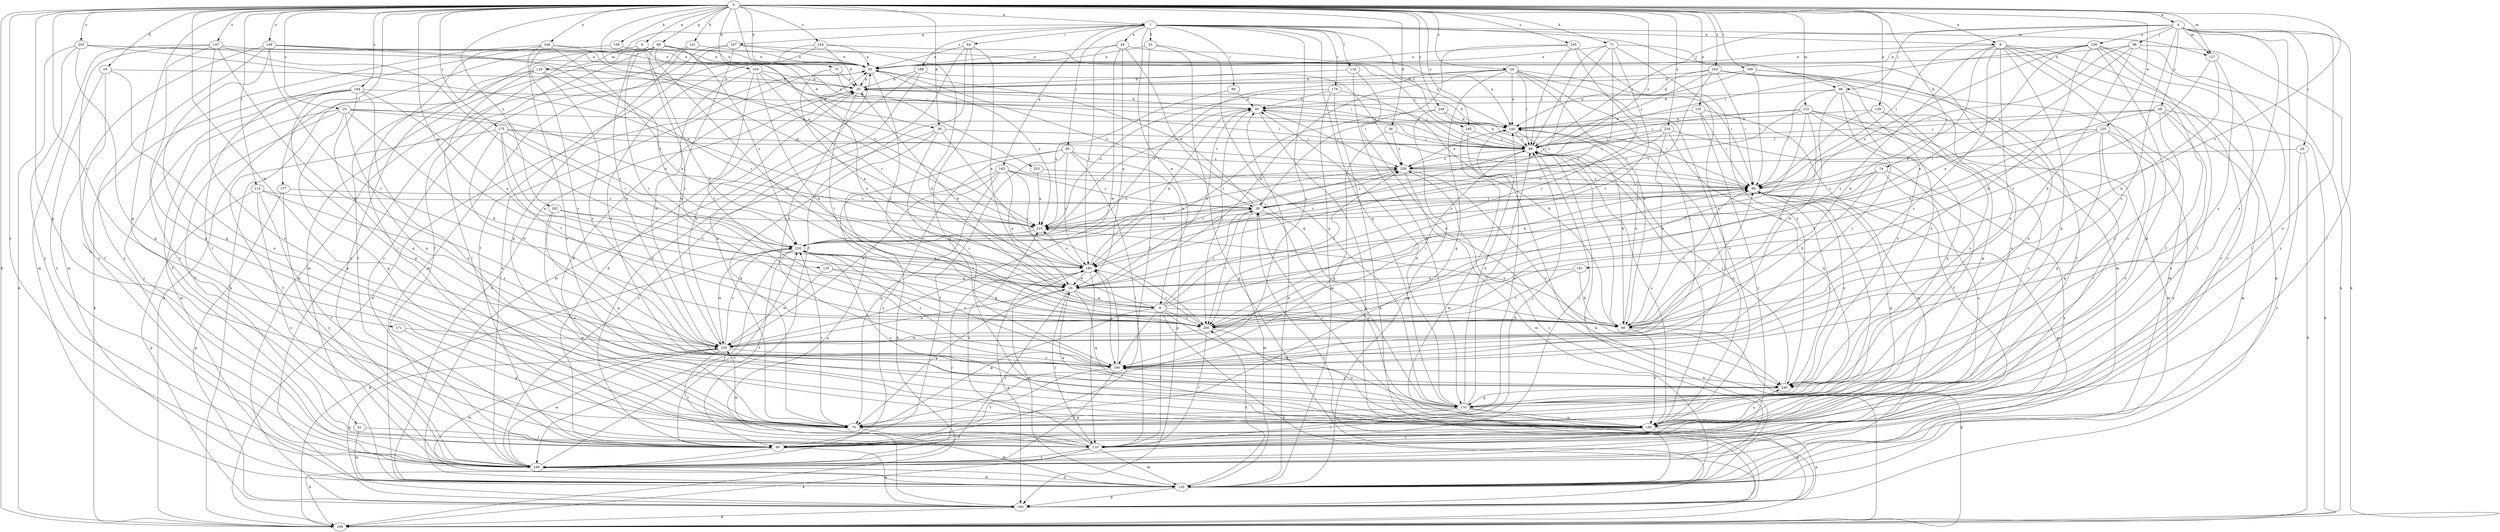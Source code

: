 strict digraph  {
0;
1;
4;
6;
8;
9;
10;
19;
20;
24;
25;
28;
29;
30;
36;
39;
40;
44;
50;
52;
60;
61;
68;
70;
71;
74;
75;
80;
84;
85;
89;
90;
96;
98;
99;
101;
105;
108;
109;
115;
116;
119;
122;
125;
127;
129;
130;
135;
139;
140;
147;
149;
150;
160;
163;
167;
170;
171;
175;
177;
179;
180;
181;
182;
184;
185;
188;
190;
199;
200;
203;
210;
220;
225;
230;
234;
236;
240;
244;
245;
246;
248;
249;
250;
253;
259;
0 -> 1  [label=a];
0 -> 4  [label=a];
0 -> 6  [label=a];
0 -> 8  [label=a];
0 -> 19  [label=b];
0 -> 24  [label=c];
0 -> 25  [label=c];
0 -> 36  [label=d];
0 -> 39  [label=d];
0 -> 61  [label=g];
0 -> 68  [label=g];
0 -> 70  [label=g];
0 -> 71  [label=h];
0 -> 74  [label=h];
0 -> 75  [label=h];
0 -> 101  [label=k];
0 -> 105  [label=k];
0 -> 108  [label=k];
0 -> 109  [label=k];
0 -> 115  [label=l];
0 -> 122  [label=m];
0 -> 125  [label=m];
0 -> 127  [label=m];
0 -> 135  [label=n];
0 -> 139  [label=n];
0 -> 147  [label=o];
0 -> 149  [label=o];
0 -> 171  [label=r];
0 -> 175  [label=r];
0 -> 177  [label=r];
0 -> 181  [label=s];
0 -> 182  [label=s];
0 -> 184  [label=s];
0 -> 185  [label=s];
0 -> 199  [label=t];
0 -> 203  [label=u];
0 -> 210  [label=u];
0 -> 225  [label=w];
0 -> 230  [label=w];
0 -> 234  [label=x];
0 -> 244  [label=y];
0 -> 245  [label=y];
0 -> 246  [label=y];
0 -> 248  [label=y];
0 -> 249  [label=y];
0 -> 250  [label=z];
0 -> 253  [label=z];
0 -> 259  [label=z];
1 -> 8  [label=a];
1 -> 9  [label=a];
1 -> 44  [label=e];
1 -> 52  [label=f];
1 -> 84  [label=i];
1 -> 85  [label=i];
1 -> 89  [label=i];
1 -> 96  [label=j];
1 -> 116  [label=l];
1 -> 127  [label=m];
1 -> 160  [label=p];
1 -> 163  [label=q];
1 -> 167  [label=q];
1 -> 170  [label=q];
1 -> 179  [label=r];
1 -> 185  [label=s];
1 -> 188  [label=s];
1 -> 190  [label=s];
4 -> 28  [label=c];
4 -> 29  [label=c];
4 -> 90  [label=i];
4 -> 96  [label=j];
4 -> 98  [label=j];
4 -> 99  [label=j];
4 -> 119  [label=l];
4 -> 127  [label=m];
4 -> 150  [label=o];
4 -> 190  [label=s];
4 -> 236  [label=x];
4 -> 240  [label=x];
4 -> 249  [label=y];
6 -> 9  [label=a];
6 -> 39  [label=d];
6 -> 129  [label=m];
6 -> 200  [label=t];
6 -> 210  [label=u];
6 -> 230  [label=w];
8 -> 50  [label=e];
8 -> 60  [label=f];
8 -> 80  [label=h];
8 -> 150  [label=o];
8 -> 160  [label=p];
8 -> 170  [label=q];
8 -> 190  [label=s];
8 -> 200  [label=t];
8 -> 240  [label=x];
8 -> 249  [label=y];
9 -> 20  [label=b];
9 -> 30  [label=c];
9 -> 50  [label=e];
9 -> 70  [label=g];
9 -> 80  [label=h];
9 -> 90  [label=i];
9 -> 109  [label=k];
9 -> 119  [label=l];
9 -> 170  [label=q];
9 -> 190  [label=s];
9 -> 200  [label=t];
9 -> 259  [label=z];
10 -> 9  [label=a];
10 -> 40  [label=d];
10 -> 70  [label=g];
10 -> 119  [label=l];
10 -> 170  [label=q];
10 -> 220  [label=v];
10 -> 249  [label=y];
19 -> 20  [label=b];
19 -> 60  [label=f];
19 -> 150  [label=o];
19 -> 249  [label=y];
20 -> 40  [label=d];
20 -> 99  [label=j];
20 -> 200  [label=t];
24 -> 10  [label=a];
24 -> 20  [label=b];
24 -> 70  [label=g];
24 -> 80  [label=h];
24 -> 90  [label=i];
24 -> 99  [label=j];
24 -> 140  [label=n];
24 -> 150  [label=o];
24 -> 190  [label=s];
24 -> 220  [label=v];
25 -> 60  [label=f];
25 -> 70  [label=g];
25 -> 80  [label=h];
25 -> 130  [label=m];
25 -> 140  [label=n];
25 -> 210  [label=u];
25 -> 220  [label=v];
25 -> 240  [label=x];
28 -> 10  [label=a];
28 -> 99  [label=j];
28 -> 109  [label=k];
28 -> 130  [label=m];
28 -> 140  [label=n];
28 -> 150  [label=o];
28 -> 190  [label=s];
29 -> 109  [label=k];
29 -> 249  [label=y];
29 -> 259  [label=z];
30 -> 50  [label=e];
30 -> 130  [label=m];
30 -> 150  [label=o];
30 -> 200  [label=t];
30 -> 210  [label=u];
30 -> 259  [label=z];
36 -> 70  [label=g];
36 -> 99  [label=j];
36 -> 259  [label=z];
39 -> 70  [label=g];
39 -> 99  [label=j];
39 -> 190  [label=s];
39 -> 200  [label=t];
39 -> 249  [label=y];
40 -> 140  [label=n];
40 -> 160  [label=p];
40 -> 200  [label=t];
40 -> 220  [label=v];
40 -> 259  [label=z];
44 -> 10  [label=a];
44 -> 50  [label=e];
44 -> 140  [label=n];
44 -> 170  [label=q];
44 -> 180  [label=r];
44 -> 230  [label=w];
50 -> 20  [label=b];
50 -> 30  [label=c];
50 -> 200  [label=t];
50 -> 210  [label=u];
52 -> 50  [label=e];
52 -> 60  [label=f];
52 -> 160  [label=p];
52 -> 170  [label=q];
60 -> 20  [label=b];
60 -> 99  [label=j];
60 -> 109  [label=k];
60 -> 160  [label=p];
61 -> 119  [label=l];
61 -> 130  [label=m];
68 -> 50  [label=e];
68 -> 60  [label=f];
68 -> 80  [label=h];
68 -> 99  [label=j];
68 -> 109  [label=k];
68 -> 130  [label=m];
68 -> 200  [label=t];
68 -> 220  [label=v];
68 -> 249  [label=y];
70 -> 20  [label=b];
70 -> 130  [label=m];
70 -> 140  [label=n];
70 -> 220  [label=v];
71 -> 50  [label=e];
71 -> 99  [label=j];
71 -> 130  [label=m];
71 -> 180  [label=r];
71 -> 190  [label=s];
71 -> 200  [label=t];
71 -> 220  [label=v];
74 -> 10  [label=a];
74 -> 30  [label=c];
74 -> 80  [label=h];
74 -> 90  [label=i];
74 -> 150  [label=o];
74 -> 249  [label=y];
75 -> 10  [label=a];
75 -> 20  [label=b];
75 -> 90  [label=i];
80 -> 90  [label=i];
80 -> 99  [label=j];
80 -> 109  [label=k];
80 -> 140  [label=n];
80 -> 150  [label=o];
80 -> 210  [label=u];
84 -> 10  [label=a];
84 -> 50  [label=e];
84 -> 60  [label=f];
84 -> 70  [label=g];
84 -> 150  [label=o];
85 -> 60  [label=f];
85 -> 109  [label=k];
85 -> 119  [label=l];
85 -> 160  [label=p];
85 -> 180  [label=r];
85 -> 249  [label=y];
85 -> 259  [label=z];
89 -> 40  [label=d];
89 -> 210  [label=u];
90 -> 30  [label=c];
90 -> 70  [label=g];
90 -> 130  [label=m];
90 -> 210  [label=u];
90 -> 240  [label=x];
96 -> 40  [label=d];
96 -> 70  [label=g];
96 -> 90  [label=i];
96 -> 190  [label=s];
96 -> 230  [label=w];
96 -> 240  [label=x];
98 -> 10  [label=a];
98 -> 50  [label=e];
98 -> 80  [label=h];
98 -> 90  [label=i];
98 -> 109  [label=k];
98 -> 119  [label=l];
99 -> 40  [label=d];
99 -> 150  [label=o];
99 -> 180  [label=r];
99 -> 259  [label=z];
101 -> 50  [label=e];
101 -> 70  [label=g];
101 -> 160  [label=p];
105 -> 20  [label=b];
105 -> 80  [label=h];
105 -> 99  [label=j];
105 -> 180  [label=r];
105 -> 200  [label=t];
105 -> 230  [label=w];
108 -> 50  [label=e];
108 -> 119  [label=l];
109 -> 50  [label=e];
115 -> 30  [label=c];
115 -> 119  [label=l];
115 -> 160  [label=p];
115 -> 190  [label=s];
115 -> 249  [label=y];
116 -> 20  [label=b];
116 -> 170  [label=q];
116 -> 240  [label=x];
119 -> 90  [label=i];
119 -> 99  [label=j];
119 -> 109  [label=k];
119 -> 130  [label=m];
119 -> 210  [label=u];
119 -> 230  [label=w];
119 -> 249  [label=y];
122 -> 30  [label=c];
122 -> 80  [label=h];
122 -> 99  [label=j];
122 -> 130  [label=m];
122 -> 140  [label=n];
122 -> 150  [label=o];
122 -> 170  [label=q];
122 -> 200  [label=t];
125 -> 10  [label=a];
125 -> 80  [label=h];
125 -> 230  [label=w];
127 -> 80  [label=h];
127 -> 190  [label=s];
127 -> 200  [label=t];
129 -> 20  [label=b];
129 -> 60  [label=f];
129 -> 109  [label=k];
129 -> 119  [label=l];
129 -> 180  [label=r];
129 -> 190  [label=s];
130 -> 20  [label=b];
130 -> 40  [label=d];
130 -> 99  [label=j];
130 -> 160  [label=p];
130 -> 180  [label=r];
130 -> 200  [label=t];
130 -> 249  [label=y];
130 -> 259  [label=z];
135 -> 90  [label=i];
135 -> 130  [label=m];
135 -> 140  [label=n];
135 -> 249  [label=y];
139 -> 90  [label=i];
139 -> 119  [label=l];
139 -> 140  [label=n];
139 -> 240  [label=x];
140 -> 20  [label=b];
140 -> 80  [label=h];
140 -> 99  [label=j];
147 -> 50  [label=e];
147 -> 70  [label=g];
147 -> 130  [label=m];
147 -> 150  [label=o];
147 -> 220  [label=v];
147 -> 230  [label=w];
147 -> 249  [label=y];
149 -> 50  [label=e];
149 -> 70  [label=g];
149 -> 90  [label=i];
149 -> 130  [label=m];
149 -> 200  [label=t];
149 -> 220  [label=v];
149 -> 249  [label=y];
150 -> 10  [label=a];
150 -> 30  [label=c];
150 -> 60  [label=f];
150 -> 99  [label=j];
150 -> 119  [label=l];
150 -> 140  [label=n];
150 -> 160  [label=p];
150 -> 220  [label=v];
150 -> 240  [label=x];
160 -> 30  [label=c];
160 -> 109  [label=k];
163 -> 10  [label=a];
163 -> 30  [label=c];
163 -> 70  [label=g];
163 -> 90  [label=i];
163 -> 160  [label=p];
163 -> 180  [label=r];
163 -> 230  [label=w];
167 -> 50  [label=e];
167 -> 60  [label=f];
167 -> 80  [label=h];
167 -> 130  [label=m];
167 -> 230  [label=w];
170 -> 40  [label=d];
170 -> 70  [label=g];
170 -> 90  [label=i];
170 -> 99  [label=j];
170 -> 119  [label=l];
170 -> 140  [label=n];
170 -> 150  [label=o];
170 -> 160  [label=p];
171 -> 70  [label=g];
171 -> 230  [label=w];
175 -> 10  [label=a];
175 -> 60  [label=f];
175 -> 99  [label=j];
175 -> 200  [label=t];
175 -> 220  [label=v];
175 -> 230  [label=w];
175 -> 259  [label=z];
177 -> 30  [label=c];
177 -> 160  [label=p];
177 -> 249  [label=y];
179 -> 40  [label=d];
179 -> 80  [label=h];
179 -> 109  [label=k];
179 -> 130  [label=m];
179 -> 210  [label=u];
180 -> 10  [label=a];
180 -> 40  [label=d];
180 -> 119  [label=l];
180 -> 160  [label=p];
180 -> 190  [label=s];
180 -> 210  [label=u];
181 -> 10  [label=a];
181 -> 80  [label=h];
181 -> 200  [label=t];
182 -> 150  [label=o];
182 -> 170  [label=q];
182 -> 180  [label=r];
182 -> 210  [label=u];
184 -> 10  [label=a];
184 -> 40  [label=d];
184 -> 60  [label=f];
184 -> 70  [label=g];
184 -> 109  [label=k];
184 -> 150  [label=o];
184 -> 170  [label=q];
184 -> 249  [label=y];
185 -> 99  [label=j];
185 -> 109  [label=k];
185 -> 130  [label=m];
188 -> 20  [label=b];
188 -> 60  [label=f];
188 -> 130  [label=m];
188 -> 259  [label=z];
190 -> 50  [label=e];
190 -> 60  [label=f];
190 -> 180  [label=r];
190 -> 220  [label=v];
190 -> 240  [label=x];
190 -> 249  [label=y];
199 -> 20  [label=b];
199 -> 90  [label=i];
199 -> 140  [label=n];
199 -> 170  [label=q];
199 -> 240  [label=x];
200 -> 90  [label=i];
200 -> 119  [label=l];
200 -> 150  [label=o];
200 -> 180  [label=r];
200 -> 230  [label=w];
203 -> 50  [label=e];
203 -> 70  [label=g];
203 -> 99  [label=j];
203 -> 109  [label=k];
203 -> 210  [label=u];
203 -> 249  [label=y];
210 -> 30  [label=c];
210 -> 220  [label=v];
220 -> 60  [label=f];
220 -> 109  [label=k];
220 -> 180  [label=r];
220 -> 190  [label=s];
220 -> 230  [label=w];
220 -> 249  [label=y];
220 -> 259  [label=z];
225 -> 70  [label=g];
225 -> 90  [label=i];
225 -> 99  [label=j];
225 -> 150  [label=o];
225 -> 170  [label=q];
225 -> 200  [label=t];
225 -> 249  [label=y];
230 -> 10  [label=a];
230 -> 20  [label=b];
230 -> 90  [label=i];
230 -> 99  [label=j];
230 -> 119  [label=l];
230 -> 130  [label=m];
230 -> 160  [label=p];
230 -> 190  [label=s];
230 -> 220  [label=v];
234 -> 60  [label=f];
234 -> 80  [label=h];
234 -> 99  [label=j];
234 -> 170  [label=q];
234 -> 210  [label=u];
234 -> 259  [label=z];
236 -> 10  [label=a];
236 -> 50  [label=e];
236 -> 60  [label=f];
236 -> 70  [label=g];
236 -> 80  [label=h];
236 -> 99  [label=j];
236 -> 109  [label=k];
236 -> 210  [label=u];
236 -> 249  [label=y];
240 -> 90  [label=i];
240 -> 99  [label=j];
240 -> 170  [label=q];
240 -> 190  [label=s];
244 -> 20  [label=b];
244 -> 50  [label=e];
244 -> 140  [label=n];
244 -> 240  [label=x];
244 -> 249  [label=y];
245 -> 30  [label=c];
245 -> 50  [label=e];
245 -> 99  [label=j];
245 -> 200  [label=t];
245 -> 240  [label=x];
246 -> 10  [label=a];
246 -> 50  [label=e];
246 -> 119  [label=l];
246 -> 150  [label=o];
246 -> 190  [label=s];
246 -> 210  [label=u];
246 -> 249  [label=y];
248 -> 90  [label=i];
248 -> 130  [label=m];
248 -> 140  [label=n];
248 -> 180  [label=r];
249 -> 50  [label=e];
249 -> 130  [label=m];
249 -> 180  [label=r];
249 -> 220  [label=v];
249 -> 230  [label=w];
250 -> 20  [label=b];
250 -> 40  [label=d];
250 -> 60  [label=f];
250 -> 90  [label=i];
250 -> 99  [label=j];
250 -> 130  [label=m];
250 -> 150  [label=o];
250 -> 220  [label=v];
253 -> 90  [label=i];
253 -> 210  [label=u];
259 -> 90  [label=i];
259 -> 130  [label=m];
259 -> 140  [label=n];
259 -> 180  [label=r];
259 -> 210  [label=u];
259 -> 240  [label=x];
}
